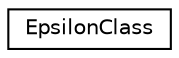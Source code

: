 digraph "Graphical Class Hierarchy"
{
  edge [fontname="Helvetica",fontsize="10",labelfontname="Helvetica",labelfontsize="10"];
  node [fontname="Helvetica",fontsize="10",shape=record];
  rankdir="LR";
  Node0 [label="EpsilonClass",height=0.2,width=0.4,color="black", fillcolor="white", style="filled",URL="$classEpsilonClass.html"];
}
